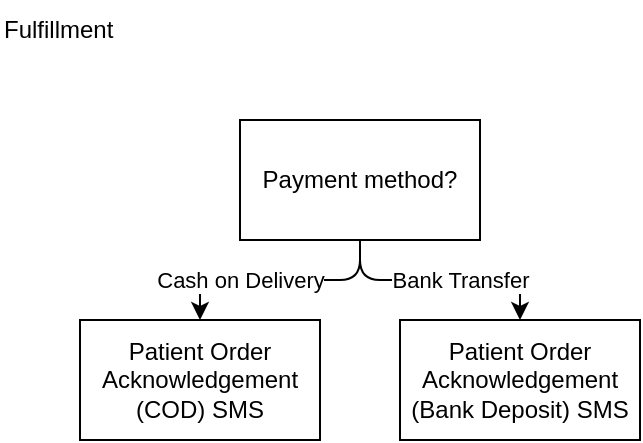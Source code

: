 <mxfile>
    <diagram id="Y94CVT1YCxNsjf14e1eZ" name="Decision Tree">
        <mxGraphModel dx="677" dy="499" grid="1" gridSize="10" guides="1" tooltips="1" connect="1" arrows="1" fold="1" page="1" pageScale="1" pageWidth="850" pageHeight="1100" math="0" shadow="0">
            <root>
                <mxCell id="0"/>
                <mxCell id="1" parent="0"/>
                <mxCell id="tnPuL8zqr8Ju5oxPMTgf-1" value="Fulfillment" style="text;html=1;align=left;verticalAlign=middle;resizable=0;points=[];autosize=1;strokeColor=none;fillColor=none;" parent="1" vertex="1">
                    <mxGeometry x="80" y="80" width="80" height="30" as="geometry"/>
                </mxCell>
                <mxCell id="tnPuL8zqr8Ju5oxPMTgf-5" style="edgeStyle=none;html=1;entryX=0.5;entryY=0;entryDx=0;entryDy=0;exitX=0.5;exitY=1;exitDx=0;exitDy=0;" parent="1" source="tnPuL8zqr8Ju5oxPMTgf-2" target="tnPuL8zqr8Ju5oxPMTgf-3" edge="1">
                    <mxGeometry relative="1" as="geometry">
                        <Array as="points">
                            <mxPoint x="260" y="220"/>
                            <mxPoint x="180" y="220"/>
                        </Array>
                    </mxGeometry>
                </mxCell>
                <mxCell id="tnPuL8zqr8Ju5oxPMTgf-7" value="Cash on Delivery" style="edgeLabel;html=1;align=center;verticalAlign=middle;resizable=0;points=[];" parent="tnPuL8zqr8Ju5oxPMTgf-5" vertex="1" connectable="0">
                    <mxGeometry x="0.583" y="1" relative="1" as="geometry">
                        <mxPoint x="15" y="-1" as="offset"/>
                    </mxGeometry>
                </mxCell>
                <mxCell id="tnPuL8zqr8Ju5oxPMTgf-6" style="edgeStyle=none;html=1;exitX=0.5;exitY=1;exitDx=0;exitDy=0;entryX=0.5;entryY=0;entryDx=0;entryDy=0;" parent="1" source="tnPuL8zqr8Ju5oxPMTgf-2" target="tnPuL8zqr8Ju5oxPMTgf-4" edge="1">
                    <mxGeometry relative="1" as="geometry">
                        <Array as="points">
                            <mxPoint x="260" y="220"/>
                            <mxPoint x="340" y="220"/>
                        </Array>
                    </mxGeometry>
                </mxCell>
                <mxCell id="tnPuL8zqr8Ju5oxPMTgf-8" value="Bank Transfer" style="edgeLabel;html=1;align=center;verticalAlign=middle;resizable=0;points=[];" parent="tnPuL8zqr8Ju5oxPMTgf-6" vertex="1" connectable="0">
                    <mxGeometry x="0.014" relative="1" as="geometry">
                        <mxPoint x="9" as="offset"/>
                    </mxGeometry>
                </mxCell>
                <mxCell id="tnPuL8zqr8Ju5oxPMTgf-2" value="&lt;font style=&quot;font-size: 12px;&quot;&gt;Payment method?&lt;br&gt;&lt;/font&gt;" style="rounded=0;whiteSpace=wrap;html=1;fillColor=none;" parent="1" vertex="1">
                    <mxGeometry x="200" y="140" width="120" height="60" as="geometry"/>
                </mxCell>
                <mxCell id="tnPuL8zqr8Ju5oxPMTgf-3" value="&lt;font style=&quot;font-size: 12px;&quot;&gt;Patient Order Acknowledgement (COD) SMS&lt;br&gt;&lt;/font&gt;" style="rounded=0;whiteSpace=wrap;html=1;fillColor=none;" parent="1" vertex="1">
                    <mxGeometry x="120" y="240" width="120" height="60" as="geometry"/>
                </mxCell>
                <mxCell id="tnPuL8zqr8Ju5oxPMTgf-4" value="&lt;font style=&quot;font-size: 12px;&quot;&gt;Patient Order Acknowledgement (Bank Deposit) SMS&lt;br&gt;&lt;/font&gt;" style="rounded=0;whiteSpace=wrap;html=1;fillColor=none;" parent="1" vertex="1">
                    <mxGeometry x="280" y="240" width="120" height="60" as="geometry"/>
                </mxCell>
            </root>
        </mxGraphModel>
    </diagram>
    <diagram id="BZRhcfgviHxiT4-RrPt1" name="Data Flow Diagram">
        <mxGraphModel dx="677" dy="499" grid="1" gridSize="10" guides="1" tooltips="1" connect="1" arrows="1" fold="1" page="1" pageScale="1" pageWidth="850" pageHeight="1100" math="0" shadow="0">
            <root>
                <mxCell id="0"/>
                <mxCell id="1" parent="0"/>
                <mxCell id="jdMn0XzCEjOIHS_gL7Ny-29" value="" style="rounded=0;whiteSpace=wrap;html=1;fillColor=none;container=0;" parent="1" vertex="1">
                    <mxGeometry x="120" y="520" width="1200" height="160" as="geometry"/>
                </mxCell>
                <mxCell id="2" value="" style="rounded=0;whiteSpace=wrap;html=1;fillColor=none;container=0;" parent="1" vertex="1">
                    <mxGeometry x="120" y="120" width="1200" height="160" as="geometry"/>
                </mxCell>
                <mxCell id="3" value="Pulse Care Patients" style="rounded=0;whiteSpace=wrap;html=1;fillColor=none;rotation=-90;" parent="1" vertex="1">
                    <mxGeometry x="20" y="180" width="160" height="40" as="geometry"/>
                </mxCell>
                <mxCell id="5" value="Fulfillment" style="text;html=1;align=left;verticalAlign=middle;resizable=0;points=[];autosize=1;strokeColor=none;fillColor=none;" parent="1" vertex="1">
                    <mxGeometry x="80" y="80" width="80" height="30" as="geometry"/>
                </mxCell>
                <mxCell id="jdMn0XzCEjOIHS_gL7Ny-5" value="" style="rounded=0;whiteSpace=wrap;html=1;fillColor=none;container=0;" parent="1" vertex="1">
                    <mxGeometry x="120" y="280" width="1200" height="240" as="geometry"/>
                </mxCell>
                <mxCell id="jdMn0XzCEjOIHS_gL7Ny-6" value="Coordinators" style="rounded=0;whiteSpace=wrap;html=1;fillColor=none;rotation=-90;" parent="1" vertex="1">
                    <mxGeometry x="-20" y="380" width="240" height="40" as="geometry"/>
                </mxCell>
                <mxCell id="jdMn0XzCEjOIHS_gL7Ny-7" style="edgeStyle=none;html=1;entryX=0;entryY=0.5;entryDx=0;entryDy=0;exitX=0.5;exitY=0;exitDx=0;exitDy=0;" parent="1" source="6" target="jdMn0XzCEjOIHS_gL7Ny-10" edge="1">
                    <mxGeometry relative="1" as="geometry">
                        <Array as="points">
                            <mxPoint x="200" y="200"/>
                        </Array>
                        <mxPoint x="200" y="330" as="sourcePoint"/>
                    </mxGeometry>
                </mxCell>
                <mxCell id="jdMn0XzCEjOIHS_gL7Ny-8" value="Bank Transfer" style="edgeLabel;html=1;align=center;verticalAlign=middle;resizable=0;points=[];" parent="jdMn0XzCEjOIHS_gL7Ny-7" vertex="1" connectable="0">
                    <mxGeometry x="0.288" relative="1" as="geometry">
                        <mxPoint y="96" as="offset"/>
                    </mxGeometry>
                </mxCell>
                <mxCell id="jdMn0XzCEjOIHS_gL7Ny-9" style="edgeStyle=none;html=1;entryX=0.5;entryY=0;entryDx=0;entryDy=0;exitX=1;exitY=0.5;exitDx=0;exitDy=0;" parent="1" source="jdMn0XzCEjOIHS_gL7Ny-10" target="jdMn0XzCEjOIHS_gL7Ny-27" edge="1">
                    <mxGeometry relative="1" as="geometry">
                        <Array as="points">
                            <mxPoint x="320" y="200"/>
                            <mxPoint x="360" y="200"/>
                        </Array>
                    </mxGeometry>
                </mxCell>
                <mxCell id="jdMn0XzCEjOIHS_gL7Ny-10" value="Send proof&lt;br&gt;of payment" style="rounded=0;whiteSpace=wrap;html=1;fillColor=none;" parent="1" vertex="1">
                    <mxGeometry x="240" y="160" width="80" height="80" as="geometry"/>
                </mxCell>
                <mxCell id="jdMn0XzCEjOIHS_gL7Ny-11" style="edgeStyle=none;html=1;entryX=0;entryY=0.5;entryDx=0;entryDy=0;" parent="1" source="jdMn0XzCEjOIHS_gL7Ny-12" target="jdMn0XzCEjOIHS_gL7Ny-28" edge="1">
                    <mxGeometry relative="1" as="geometry"/>
                </mxCell>
                <mxCell id="jdMn0XzCEjOIHS_gL7Ny-12" value="Confirm&lt;br&gt;Order" style="rounded=0;whiteSpace=wrap;html=1;fillColor=none;" parent="1" vertex="1">
                    <mxGeometry x="480" y="360" width="80" height="80" as="geometry"/>
                </mxCell>
                <mxCell id="jdMn0XzCEjOIHS_gL7Ny-13" style="edgeStyle=none;html=1;exitX=0.5;exitY=1;exitDx=0;exitDy=0;entryX=0;entryY=0.5;entryDx=0;entryDy=0;" parent="1" source="6" target="jdMn0XzCEjOIHS_gL7Ny-12" edge="1">
                    <mxGeometry relative="1" as="geometry">
                        <Array as="points">
                            <mxPoint x="200" y="480"/>
                            <mxPoint x="440" y="480"/>
                            <mxPoint x="440" y="400"/>
                        </Array>
                        <mxPoint x="200" y="440" as="sourcePoint"/>
                    </mxGeometry>
                </mxCell>
                <mxCell id="jdMn0XzCEjOIHS_gL7Ny-14" value="Cash on Delivery" style="edgeLabel;html=1;align=center;verticalAlign=middle;resizable=0;points=[];" parent="jdMn0XzCEjOIHS_gL7Ny-13" vertex="1" connectable="0">
                    <mxGeometry x="-0.622" y="1" relative="1" as="geometry">
                        <mxPoint x="-52" y="1" as="offset"/>
                    </mxGeometry>
                </mxCell>
                <mxCell id="jdMn0XzCEjOIHS_gL7Ny-15" style="edgeStyle=none;html=1;entryX=0;entryY=0.5;entryDx=0;entryDy=0;" parent="1" source="jdMn0XzCEjOIHS_gL7Ny-27" target="jdMn0XzCEjOIHS_gL7Ny-12" edge="1">
                    <mxGeometry relative="1" as="geometry"/>
                </mxCell>
                <mxCell id="jdMn0XzCEjOIHS_gL7Ny-16" style="edgeStyle=none;html=1;entryX=0;entryY=0.5;entryDx=0;entryDy=0;" parent="1" source="jdMn0XzCEjOIHS_gL7Ny-17" target="jdMn0XzCEjOIHS_gL7Ny-20" edge="1">
                    <mxGeometry relative="1" as="geometry"/>
                </mxCell>
                <mxCell id="jdMn0XzCEjOIHS_gL7Ny-17" value="Extract&lt;br&gt;orders via Airtable" style="rounded=0;whiteSpace=wrap;html=1;fillColor=none;" parent="1" vertex="1">
                    <mxGeometry x="720" y="560" width="80" height="80" as="geometry"/>
                </mxCell>
                <mxCell id="jdMn0XzCEjOIHS_gL7Ny-18" style="edgeStyle=none;html=1;entryX=0.5;entryY=0;entryDx=0;entryDy=0;exitX=0.5;exitY=1;exitDx=0;exitDy=0;" parent="1" source="7" target="jdMn0XzCEjOIHS_gL7Ny-17" edge="1">
                    <mxGeometry relative="1" as="geometry"/>
                </mxCell>
                <mxCell id="jdMn0XzCEjOIHS_gL7Ny-19" style="edgeStyle=none;html=1;entryX=0;entryY=0.5;entryDx=0;entryDy=0;" parent="1" source="jdMn0XzCEjOIHS_gL7Ny-20" target="jdMn0XzCEjOIHS_gL7Ny-22" edge="1">
                    <mxGeometry relative="1" as="geometry"/>
                </mxCell>
                <mxCell id="jdMn0XzCEjOIHS_gL7Ny-20" value="Assign dispatch&lt;br&gt;date" style="rounded=0;whiteSpace=wrap;html=1;fillColor=none;" parent="1" vertex="1">
                    <mxGeometry x="840" y="560" width="80" height="80" as="geometry"/>
                </mxCell>
                <mxCell id="jdMn0XzCEjOIHS_gL7Ny-21" style="edgeStyle=none;html=1;entryX=0;entryY=0.5;entryDx=0;entryDy=0;" parent="1" source="jdMn0XzCEjOIHS_gL7Ny-22" target="jdMn0XzCEjOIHS_gL7Ny-24" edge="1">
                    <mxGeometry relative="1" as="geometry"/>
                </mxCell>
                <mxCell id="jdMn0XzCEjOIHS_gL7Ny-22" value="Prepare medicine batches for dispatch" style="rounded=0;whiteSpace=wrap;html=1;fillColor=none;" parent="1" vertex="1">
                    <mxGeometry x="960" y="560" width="80" height="80" as="geometry"/>
                </mxCell>
                <mxCell id="jdMn0XzCEjOIHS_gL7Ny-23" style="edgeStyle=none;html=1;entryX=0;entryY=0.5;entryDx=0;entryDy=0;" parent="1" source="jdMn0XzCEjOIHS_gL7Ny-24" target="jdMn0XzCEjOIHS_gL7Ny-25" edge="1">
                    <mxGeometry relative="1" as="geometry"/>
                </mxCell>
                <mxCell id="jdMn0XzCEjOIHS_gL7Ny-24" value="Order is routed and driver is assigned" style="rounded=0;whiteSpace=wrap;html=1;fillColor=none;" parent="1" vertex="1">
                    <mxGeometry x="1080" y="560" width="80" height="80" as="geometry"/>
                </mxCell>
                <mxCell id="jdMn0XzCEjOIHS_gL7Ny-25" value="Rider&lt;br&gt;delivers orders to patient" style="rounded=0;whiteSpace=wrap;html=1;fillColor=none;" parent="1" vertex="1">
                    <mxGeometry x="1200" y="560" width="80" height="80" as="geometry"/>
                </mxCell>
                <mxCell id="jdMn0XzCEjOIHS_gL7Ny-27" value="Verify proof&lt;br&gt;of payment" style="rounded=0;whiteSpace=wrap;html=1;fillColor=none;" parent="1" vertex="1">
                    <mxGeometry x="320" y="360" width="80" height="80" as="geometry"/>
                </mxCell>
                <mxCell id="8" style="edgeStyle=none;html=1;" parent="1" source="jdMn0XzCEjOIHS_gL7Ny-28" target="7" edge="1">
                    <mxGeometry relative="1" as="geometry"/>
                </mxCell>
                <mxCell id="jdMn0XzCEjOIHS_gL7Ny-28" value="Export CSV" style="rounded=0;whiteSpace=wrap;html=1;fillColor=none;" parent="1" vertex="1">
                    <mxGeometry x="600" y="360" width="80" height="80" as="geometry"/>
                </mxCell>
                <mxCell id="jdMn0XzCEjOIHS_gL7Ny-30" value="Supply Chain" style="rounded=0;whiteSpace=wrap;html=1;fillColor=none;rotation=-90;" parent="1" vertex="1">
                    <mxGeometry x="20" y="580" width="160" height="40" as="geometry"/>
                </mxCell>
                <mxCell id="6" value="Payment&lt;br&gt;method?" style="rhombus;whiteSpace=wrap;html=1;" parent="1" vertex="1">
                    <mxGeometry x="140" y="340" width="120" height="120" as="geometry"/>
                </mxCell>
                <mxCell id="7" value="Print Delivery Receipts" style="rounded=0;whiteSpace=wrap;html=1;fillColor=none;" parent="1" vertex="1">
                    <mxGeometry x="720" y="360" width="80" height="80" as="geometry"/>
                </mxCell>
            </root>
        </mxGraphModel>
    </diagram>
</mxfile>